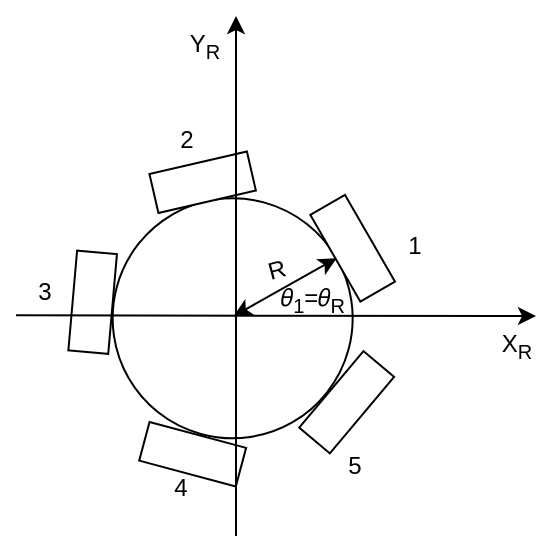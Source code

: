 <mxfile version="24.7.17">
  <diagram name="Página-1" id="ep_Sr_sNFWPs7ZKycEsy">
    <mxGraphModel dx="349" dy="284" grid="1" gridSize="10" guides="1" tooltips="1" connect="1" arrows="1" fold="1" page="1" pageScale="1" pageWidth="827" pageHeight="1169" math="0" shadow="0">
      <root>
        <mxCell id="0" />
        <mxCell id="1" parent="0" />
        <mxCell id="uH7pmurkE3hfBIkgmpZg-34" value="" style="group" vertex="1" connectable="0" parent="1">
          <mxGeometry x="239.657" y="117.481" width="206.346" height="211.296" as="geometry" />
        </mxCell>
        <mxCell id="uH7pmurkE3hfBIkgmpZg-13" value="" style="group;rotation=-30;" vertex="1" connectable="0" parent="uH7pmurkE3hfBIkgmpZg-34">
          <mxGeometry x="19.672" y="18.647" width="167.001" height="174.002" as="geometry" />
        </mxCell>
        <mxCell id="uH7pmurkE3hfBIkgmpZg-1" value="" style="ellipse;whiteSpace=wrap;html=1;aspect=fixed;rotation=-30;" vertex="1" parent="uH7pmurkE3hfBIkgmpZg-13">
          <mxGeometry x="19" y="25" width="120" height="120" as="geometry" />
        </mxCell>
        <mxCell id="uH7pmurkE3hfBIkgmpZg-2" value="" style="rounded=0;whiteSpace=wrap;html=1;rotation=-120;" vertex="1" parent="uH7pmurkE3hfBIkgmpZg-13">
          <mxGeometry x="114" y="40" width="50" height="20" as="geometry" />
        </mxCell>
        <mxCell id="uH7pmurkE3hfBIkgmpZg-3" value="" style="rounded=0;whiteSpace=wrap;html=1;rotation=-13;" vertex="1" parent="uH7pmurkE3hfBIkgmpZg-13">
          <mxGeometry x="39" y="7" width="50" height="20" as="geometry" />
        </mxCell>
        <mxCell id="uH7pmurkE3hfBIkgmpZg-5" value="" style="rounded=0;whiteSpace=wrap;html=1;rotation=-85;" vertex="1" parent="uH7pmurkE3hfBIkgmpZg-13">
          <mxGeometry x="-16" y="67" width="50" height="20" as="geometry" />
        </mxCell>
        <mxCell id="uH7pmurkE3hfBIkgmpZg-6" value="" style="rounded=0;whiteSpace=wrap;html=1;rotation=15;" vertex="1" parent="uH7pmurkE3hfBIkgmpZg-13">
          <mxGeometry x="34" y="143" width="50" height="20" as="geometry" />
        </mxCell>
        <mxCell id="uH7pmurkE3hfBIkgmpZg-7" value="" style="rounded=0;whiteSpace=wrap;html=1;rotation=-50;" vertex="1" parent="uH7pmurkE3hfBIkgmpZg-13">
          <mxGeometry x="111" y="117" width="50" height="20" as="geometry" />
        </mxCell>
        <mxCell id="uH7pmurkE3hfBIkgmpZg-25" value="3" style="text;html=1;align=center;verticalAlign=middle;resizable=0;points=[];autosize=1;strokeColor=none;fillColor=none;rotation=0;" vertex="1" parent="uH7pmurkE3hfBIkgmpZg-13">
          <mxGeometry x="-30" y="57" width="30" height="30" as="geometry" />
        </mxCell>
        <mxCell id="uH7pmurkE3hfBIkgmpZg-26" value="4" style="text;html=1;align=center;verticalAlign=middle;resizable=0;points=[];autosize=1;strokeColor=none;fillColor=none;rotation=0;" vertex="1" parent="uH7pmurkE3hfBIkgmpZg-13">
          <mxGeometry x="38" y="155" width="30" height="30" as="geometry" />
        </mxCell>
        <mxCell id="uH7pmurkE3hfBIkgmpZg-32" value="R" style="text;html=1;align=center;verticalAlign=middle;resizable=0;points=[];autosize=1;strokeColor=none;fillColor=none;rotation=-15;" vertex="1" parent="uH7pmurkE3hfBIkgmpZg-13">
          <mxGeometry x="86" y="46" width="30" height="30" as="geometry" />
        </mxCell>
        <mxCell id="uH7pmurkE3hfBIkgmpZg-33" value="𝜃&lt;sub&gt;1&lt;/sub&gt;=𝜃&lt;sub&gt;R&lt;/sub&gt;" style="text;html=1;align=center;verticalAlign=middle;resizable=0;points=[];autosize=1;strokeColor=none;fillColor=none;" vertex="1" parent="uH7pmurkE3hfBIkgmpZg-13">
          <mxGeometry x="88.671" y="61.002" width="60" height="30" as="geometry" />
        </mxCell>
        <mxCell id="uH7pmurkE3hfBIkgmpZg-31" value="" style="endArrow=classic;startArrow=classic;html=1;rounded=0;entryX=1;entryY=0.5;entryDx=0;entryDy=0;" edge="1" parent="uH7pmurkE3hfBIkgmpZg-34" target="uH7pmurkE3hfBIkgmpZg-1">
          <mxGeometry width="50" height="50" relative="1" as="geometry">
            <mxPoint x="99.203" y="102.519" as="sourcePoint" />
            <mxPoint x="169.203" y="62.519" as="targetPoint" />
          </mxGeometry>
        </mxCell>
        <mxCell id="uH7pmurkE3hfBIkgmpZg-16" value="2" style="text;html=1;align=center;verticalAlign=middle;resizable=0;points=[];autosize=1;strokeColor=none;fillColor=none;rotation=0;" vertex="1" parent="uH7pmurkE3hfBIkgmpZg-34">
          <mxGeometry x="60.342" y="-0.003" width="30" height="30" as="geometry" />
        </mxCell>
        <mxCell id="uH7pmurkE3hfBIkgmpZg-8" value="" style="endArrow=classic;html=1;rounded=0;" edge="1" parent="1">
          <mxGeometry width="50" height="50" relative="1" as="geometry">
            <mxPoint x="230" y="219.66" as="sourcePoint" />
            <mxPoint x="490" y="220" as="targetPoint" />
          </mxGeometry>
        </mxCell>
        <mxCell id="uH7pmurkE3hfBIkgmpZg-9" value="X&lt;sub&gt;R&lt;/sub&gt;" style="text;html=1;align=center;verticalAlign=middle;resizable=0;points=[];autosize=1;strokeColor=none;fillColor=none;" vertex="1" parent="1">
          <mxGeometry x="460" y="220" width="40" height="30" as="geometry" />
        </mxCell>
        <mxCell id="uH7pmurkE3hfBIkgmpZg-11" value="" style="endArrow=classic;html=1;rounded=0;" edge="1" parent="1">
          <mxGeometry width="50" height="50" relative="1" as="geometry">
            <mxPoint x="340" y="330" as="sourcePoint" />
            <mxPoint x="340" y="70" as="targetPoint" />
          </mxGeometry>
        </mxCell>
        <mxCell id="uH7pmurkE3hfBIkgmpZg-12" value="Y&lt;sub&gt;R&lt;/sub&gt;" style="text;html=1;align=center;verticalAlign=middle;resizable=0;points=[];autosize=1;strokeColor=none;fillColor=none;" vertex="1" parent="1">
          <mxGeometry x="304" y="70" width="40" height="30" as="geometry" />
        </mxCell>
        <mxCell id="uH7pmurkE3hfBIkgmpZg-15" value="1" style="text;html=1;align=center;verticalAlign=middle;resizable=0;points=[];autosize=1;strokeColor=none;fillColor=none;" vertex="1" parent="1">
          <mxGeometry x="414" y="170" width="30" height="30" as="geometry" />
        </mxCell>
        <mxCell id="uH7pmurkE3hfBIkgmpZg-27" value="5" style="text;html=1;align=center;verticalAlign=middle;resizable=0;points=[];autosize=1;strokeColor=none;fillColor=none;" vertex="1" parent="1">
          <mxGeometry x="384" y="280.13" width="30" height="30" as="geometry" />
        </mxCell>
      </root>
    </mxGraphModel>
  </diagram>
</mxfile>
